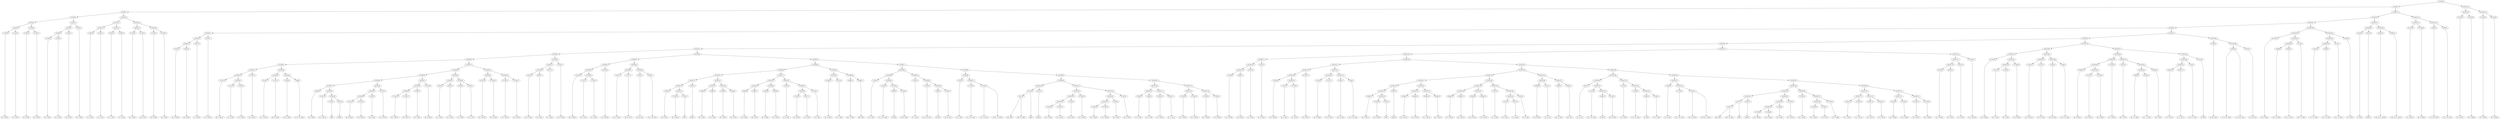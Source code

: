 digraph sample{
"L2740(0)"->"[D  G  B](0)"
"L2740(1)"->"[D  G  B](1)"
"L5538(5)"->"L2740(0)"
"L5538(5)"->"L2740(1)"
"L1539(0)"->"[D  E  B](0)"
"L2740(2)"->"[D  G  B](2)"
"L5538(6)"->"L1539(0)"
"L5538(6)"->"L2740(2)"
"L5538(4)"->"L5538(5)"
"L5538(4)"->"L5538(6)"
"L2740(3)"->"[D  G  B](3)"
"L2740(4)"->"[D  G  B](4)"
"L5538(9)"->"L2740(3)"
"L5538(9)"->"L2740(4)"
"L1539(1)"->"[D  E  B](1)"
"L5538(8)"->"L5538(9)"
"L5538(8)"->"L1539(1)"
"L2740(5)"->"[D  G  B](5)"
"L5538(7)"->"L5538(8)"
"L5538(7)"->"L2740(5)"
"L5538(3)"->"L5538(4)"
"L5538(3)"->"L5538(7)"
"L2855(0)"->"[C  E  G](0)"
"L2855(1)"->"[C  E  G](1)"
"L5538(12)"->"L2855(0)"
"L5538(12)"->"L2855(1)"
"L2855(2)"->"[C  E  G](2)"
"L2855(3)"->"[C  E  G](3)"
"L5538(13)"->"L2855(2)"
"L5538(13)"->"L2855(3)"
"L5538(11)"->"L5538(12)"
"L5538(11)"->"L5538(13)"
"L2740(6)"->"[D  G  B](6)"
"L2740(7)"->"[D  G  B](7)"
"L5538(15)"->"L2740(6)"
"L5538(15)"->"L2740(7)"
"L2740(8)"->"[D  G  B](8)"
"L2740(9)"->"[D  G  B](9)"
"L5538(16)"->"L2740(8)"
"L5538(16)"->"L2740(9)"
"L5538(14)"->"L5538(15)"
"L5538(14)"->"L5538(16)"
"L5538(10)"->"L5538(11)"
"L5538(10)"->"L5538(14)"
"L5538(2)"->"L5538(3)"
"L5538(2)"->"L5538(10)"
"L4153(0)"->"[C  D  Fis](0)"
"L4392(0)"->"[D  A  B](0)"
"L5538(23)"->"L4153(0)"
"L5538(23)"->"L4392(0)"
"L5027(0)"->"[C  A  B](0)"
"L5538(22)"->"L5538(23)"
"L5538(22)"->"L5027(0)"
"L4153(1)"->"[C  D  Fis](1)"
"L5538(21)"->"L5538(22)"
"L5538(21)"->"L4153(1)"
"L2740(10)"->"[D  G  B](10)"
"L-2372(0)"->"[D  G  A](0)"
"L-2249(0)"->"[G  A  B](0)"
"L5538(33)"->"L-2372(0)"
"L5538(33)"->"L-2249(0)"
"L5538(32)"->"L2740(10)"
"L5538(32)"->"L5538(33)"
"L2740(11)"->"[D  G  B](11)"
"L5538(31)"->"L5538(32)"
"L5538(31)"->"L2740(11)"
"L4153(2)"->"[C  D  Fis](2)"
"L-2417(0)"->"[D  Fis  G](0)"
"L5538(35)"->"L4153(2)"
"L5538(35)"->"L-2417(0)"
"L1954(0)"->"[D  Fis  A](0)"
"L498(0)"->"[C  D  Fis  A](0)"
"L5538(36)"->"L1954(0)"
"L5538(36)"->"L498(0)"
"L5538(34)"->"L5538(35)"
"L5538(34)"->"L5538(36)"
"L5538(30)"->"L5538(31)"
"L5538(30)"->"L5538(34)"
"L3496(0)"->"[E  G  B](0)"
"L2740(12)"->"[D  G  B](12)"
"L1262(0)"->"[G](0)"
"L5007(0)"->"[rest](0)"
"L5538(43)"->"L1262(0)"
"L5538(43)"->"L5007(0)"
"L5538(42)"->"L2740(12)"
"L5538(42)"->"L5538(43)"
"L5538(41)"->"L3496(0)"
"L5538(41)"->"L5538(42)"
"L2740(13)"->"[D  G  B](13)"
"L2740(14)"->"[D  G  B](14)"
"L5538(46)"->"L2740(13)"
"L5538(46)"->"L2740(14)"
"L1539(2)"->"[D  E  B](2)"
"L5538(45)"->"L5538(46)"
"L5538(45)"->"L1539(2)"
"L2740(15)"->"[D  G  B](15)"
"L5538(44)"->"L5538(45)"
"L5538(44)"->"L2740(15)"
"L5538(40)"->"L5538(41)"
"L5538(40)"->"L5538(44)"
"L2740(16)"->"[D  G  B](16)"
"L2740(17)"->"[D  G  B](17)"
"L5538(49)"->"L2740(16)"
"L5538(49)"->"L2740(17)"
"L1539(3)"->"[D  E  B](3)"
"L5538(48)"->"L5538(49)"
"L5538(48)"->"L1539(3)"
"L2740(18)"->"[D  G  B](18)"
"L5538(47)"->"L5538(48)"
"L5538(47)"->"L2740(18)"
"L5538(39)"->"L5538(40)"
"L5538(39)"->"L5538(47)"
"L2855(4)"->"[C  E  G](4)"
"L2855(5)"->"[C  E  G](5)"
"L5538(51)"->"L2855(4)"
"L5538(51)"->"L2855(5)"
"L2855(6)"->"[C  E  G](6)"
"L2855(7)"->"[C  E  G](7)"
"L5538(52)"->"L2855(6)"
"L5538(52)"->"L2855(7)"
"L5538(50)"->"L5538(51)"
"L5538(50)"->"L5538(52)"
"L5538(38)"->"L5538(39)"
"L5538(38)"->"L5538(50)"
"L2740(19)"->"[D  G  B](19)"
"L2740(20)"->"[D  G  B](20)"
"L5538(54)"->"L2740(19)"
"L5538(54)"->"L2740(20)"
"L2740(21)"->"[D  G  B](21)"
"L2740(22)"->"[D  G  B](22)"
"L5538(55)"->"L2740(21)"
"L5538(55)"->"L2740(22)"
"L5538(53)"->"L5538(54)"
"L5538(53)"->"L5538(55)"
"L5538(37)"->"L5538(38)"
"L5538(37)"->"L5538(53)"
"L5538(29)"->"L5538(30)"
"L5538(29)"->"L5538(37)"
"L4153(3)"->"[C  D  Fis](3)"
"L4392(1)"->"[D  A  B](1)"
"L5538(58)"->"L4153(3)"
"L5538(58)"->"L4392(1)"
"L5027(1)"->"[C  A  B](1)"
"L5538(57)"->"L5538(58)"
"L5538(57)"->"L5027(1)"
"L4153(4)"->"[C  D  Fis](4)"
"L5538(56)"->"L5538(57)"
"L5538(56)"->"L4153(4)"
"L5538(28)"->"L5538(29)"
"L5538(28)"->"L5538(56)"
"L2740(23)"->"[D  G  B](23)"
"L-2372(1)"->"[D  G  A](1)"
"L-2249(1)"->"[G  A  B](1)"
"L5538(63)"->"L-2372(1)"
"L5538(63)"->"L-2249(1)"
"L5538(62)"->"L2740(23)"
"L5538(62)"->"L5538(63)"
"L2740(24)"->"[D  G  B](24)"
"L5538(61)"->"L5538(62)"
"L5538(61)"->"L2740(24)"
"L4153(5)"->"[C  D  Fis](5)"
"L-2417(1)"->"[D  Fis  G](1)"
"L5538(65)"->"L4153(5)"
"L5538(65)"->"L-2417(1)"
"L1954(1)"->"[D  Fis  A](1)"
"L498(1)"->"[C  D  Fis  A](1)"
"L5538(66)"->"L1954(1)"
"L5538(66)"->"L498(1)"
"L5538(64)"->"L5538(65)"
"L5538(64)"->"L5538(66)"
"L5538(60)"->"L5538(61)"
"L5538(60)"->"L5538(64)"
"L3496(1)"->"[E  G  B](1)"
"L2740(25)"->"[D  G  B](25)"
"L1262(1)"->"[G](1)"
"L5538(73)"->"L2740(25)"
"L5538(73)"->"L1262(1)"
"L5538(72)"->"L3496(1)"
"L5538(72)"->"L5538(73)"
"L5007(1)"->"[rest](1)"
"L5538(71)"->"L5538(72)"
"L5538(71)"->"L5007(1)"
"L3496(2)"->"[E  G  B](2)"
"L3496(3)"->"[E  G  B](3)"
"L5538(75)"->"L3496(2)"
"L5538(75)"->"L3496(3)"
"L3496(4)"->"[E  G  B](4)"
"L3496(5)"->"[E  G  B](5)"
"L5538(76)"->"L3496(4)"
"L5538(76)"->"L3496(5)"
"L5538(74)"->"L5538(75)"
"L5538(74)"->"L5538(76)"
"L5538(70)"->"L5538(71)"
"L5538(70)"->"L5538(74)"
"L3496(6)"->"[E  G  B](6)"
"L3496(7)"->"[E  G  B](7)"
"L5538(79)"->"L3496(6)"
"L5538(79)"->"L3496(7)"
"L3496(8)"->"[E  G  B](8)"
"L3496(9)"->"[E  G  B](9)"
"L5538(80)"->"L3496(8)"
"L5538(80)"->"L3496(9)"
"L5538(78)"->"L5538(79)"
"L5538(78)"->"L5538(80)"
"L2525(0)"->"[C  E  A](0)"
"L5133(0)"->"[E  A  B](0)"
"L5027(2)"->"[C  A  B](2)"
"L5538(83)"->"L5133(0)"
"L5538(83)"->"L5027(2)"
"L2525(1)"->"[C  E  A](1)"
"L5538(82)"->"L5538(83)"
"L5538(82)"->"L2525(1)"
"L5538(81)"->"L2525(0)"
"L5538(81)"->"L5538(82)"
"L5538(77)"->"L5538(78)"
"L5538(77)"->"L5538(81)"
"L5538(69)"->"L5538(70)"
"L5538(69)"->"L5538(77)"
"L3496(10)"->"[E  G  B](10)"
"L4741(0)"->"[E  G  A](0)"
"L5538(85)"->"L3496(10)"
"L5538(85)"->"L4741(0)"
"L4486(0)"->"[Fis  G  B](0)"
"L4360(0)"->"[Dis  E](0)"
"L5538(86)"->"L4486(0)"
"L5538(86)"->"L4360(0)"
"L5538(84)"->"L5538(85)"
"L5538(84)"->"L5538(86)"
"L5538(68)"->"L5538(69)"
"L5538(68)"->"L5538(84)"
"L2525(2)"->"[C  E  A](2)"
"L-2318(0)"->"[C  E  Fis  A](0)"
"L4962(0)"->"[E  B](0)"
"L5164(0)"->"[E  Fis  B](0)"
"L5538(91)"->"L4962(0)"
"L5538(91)"->"L5164(0)"
"L5538(90)"->"L-2318(0)"
"L5538(90)"->"L5538(91)"
"L5538(89)"->"L2525(2)"
"L5538(89)"->"L5538(90)"
"L2525(3)"->"[C  E  A](3)"
"L-2318(1)"->"[C  E  Fis  A](1)"
"L4962(1)"->"[E  B](1)"
"L5164(1)"->"[E  Fis  B](1)"
"L5538(94)"->"L4962(1)"
"L5538(94)"->"L5164(1)"
"L5538(93)"->"L-2318(1)"
"L5538(93)"->"L5538(94)"
"L5538(92)"->"L2525(3)"
"L5538(92)"->"L5538(93)"
"L5538(88)"->"L5538(89)"
"L5538(88)"->"L5538(92)"
"L2525(4)"->"[C  E  A](4)"
"L-2318(2)"->"[C  E  Fis  A](2)"
"L-2344(0)"->"[Cis  E  Ais](0)"
"L-2344(0)"->"[E  Fis  G  Ais](0)"
"L5538(97)"->"L-2318(2)"
"L5538(97)"->"L-2344(0)"
"L5538(96)"->"L2525(4)"
"L5538(96)"->"L5538(97)"
"L5247(0)"->"[Dis  B](0)"
"L5247(0)"->"[Dis  Fis  B](0)"
"L5275(0)"->"L5247(0)"
"L5275(0)"->"[B](0)"
"L5007(2)"->"[rest](2)"
"L5538(100)"->"L5275(0)"
"L5538(100)"->"L5007(2)"
"L2740(26)"->"[D  G  B](26)"
"L2740(27)"->"[D  G  B](27)"
"L5538(104)"->"L2740(26)"
"L5538(104)"->"L2740(27)"
"L1539(4)"->"[D  E  B](4)"
"L5538(103)"->"L5538(104)"
"L5538(103)"->"L1539(4)"
"L2740(28)"->"[D  G  B](28)"
"L5538(102)"->"L5538(103)"
"L5538(102)"->"L2740(28)"
"L2740(29)"->"[D  G  B](29)"
"L2740(30)"->"[D  G  B](30)"
"L5538(107)"->"L2740(29)"
"L5538(107)"->"L2740(30)"
"L1539(5)"->"[D  E  B](5)"
"L5538(106)"->"L5538(107)"
"L5538(106)"->"L1539(5)"
"L2740(31)"->"[D  G  B](31)"
"L5538(105)"->"L5538(106)"
"L5538(105)"->"L2740(31)"
"L5538(101)"->"L5538(102)"
"L5538(101)"->"L5538(105)"
"L5538(99)"->"L5538(100)"
"L5538(99)"->"L5538(101)"
"L2855(8)"->"[C  E  G](8)"
"L2855(9)"->"[C  E  G](9)"
"L5538(110)"->"L2855(8)"
"L5538(110)"->"L2855(9)"
"L2855(10)"->"[C  E  G](10)"
"L2855(11)"->"[C  E  G](11)"
"L5538(111)"->"L2855(10)"
"L5538(111)"->"L2855(11)"
"L5538(109)"->"L5538(110)"
"L5538(109)"->"L5538(111)"
"L2740(32)"->"[D  G  B](32)"
"L2740(33)"->"[D  G  B](33)"
"L5538(113)"->"L2740(32)"
"L5538(113)"->"L2740(33)"
"L2740(34)"->"[D  G  B](34)"
"L2740(35)"->"[D  G  B](35)"
"L5538(114)"->"L2740(34)"
"L5538(114)"->"L2740(35)"
"L5538(112)"->"L5538(113)"
"L5538(112)"->"L5538(114)"
"L5538(108)"->"L5538(109)"
"L5538(108)"->"L5538(112)"
"L5538(98)"->"L5538(99)"
"L5538(98)"->"L5538(108)"
"L5538(95)"->"L5538(96)"
"L5538(95)"->"L5538(98)"
"L5538(87)"->"L5538(88)"
"L5538(87)"->"L5538(95)"
"L5538(67)"->"L5538(68)"
"L5538(67)"->"L5538(87)"
"L5538(59)"->"L5538(60)"
"L5538(59)"->"L5538(67)"
"L5538(27)"->"L5538(28)"
"L5538(27)"->"L5538(59)"
"L4153(6)"->"[C  D  Fis](6)"
"L4392(2)"->"[D  A  B](2)"
"L5538(119)"->"L4153(6)"
"L5538(119)"->"L4392(2)"
"L5027(3)"->"[C  A  B](3)"
"L5538(118)"->"L5538(119)"
"L5538(118)"->"L5027(3)"
"L4153(7)"->"[C  D  Fis](7)"
"L5538(117)"->"L5538(118)"
"L5538(117)"->"L4153(7)"
"L2740(36)"->"[D  G  B](36)"
"L-2372(2)"->"[D  G  A](2)"
"L-2249(2)"->"[G  A  B](2)"
"L5538(124)"->"L-2372(2)"
"L5538(124)"->"L-2249(2)"
"L5538(123)"->"L2740(36)"
"L5538(123)"->"L5538(124)"
"L2740(37)"->"[D  G  B](37)"
"L5538(122)"->"L5538(123)"
"L5538(122)"->"L2740(37)"
"L4153(8)"->"[C  D  Fis](8)"
"L-2417(2)"->"[D  Fis  G](2)"
"L5538(126)"->"L4153(8)"
"L5538(126)"->"L-2417(2)"
"L1954(2)"->"[D  Fis  A](2)"
"L498(2)"->"[C  D  Fis  A](2)"
"L5538(127)"->"L1954(2)"
"L5538(127)"->"L498(2)"
"L5538(125)"->"L5538(126)"
"L5538(125)"->"L5538(127)"
"L5538(121)"->"L5538(122)"
"L5538(121)"->"L5538(125)"
"L3496(11)"->"[E  G  B](11)"
"L2740(38)"->"[D  G  B](38)"
"L1262(2)"->"[G](2)"
"L5538(134)"->"L2740(38)"
"L5538(134)"->"L1262(2)"
"L5538(133)"->"L3496(11)"
"L5538(133)"->"L5538(134)"
"L5007(3)"->"[rest](3)"
"L5538(132)"->"L5538(133)"
"L5538(132)"->"L5007(3)"
"L3496(12)"->"[E  G  B](12)"
"L3496(13)"->"[E  G  B](13)"
"L5538(136)"->"L3496(12)"
"L5538(136)"->"L3496(13)"
"L3496(14)"->"[E  G  B](14)"
"L3496(15)"->"[E  G  B](15)"
"L5538(137)"->"L3496(14)"
"L5538(137)"->"L3496(15)"
"L5538(135)"->"L5538(136)"
"L5538(135)"->"L5538(137)"
"L5538(131)"->"L5538(132)"
"L5538(131)"->"L5538(135)"
"L3496(16)"->"[E  G  B](16)"
"L3496(17)"->"[E  G  B](17)"
"L5538(140)"->"L3496(16)"
"L5538(140)"->"L3496(17)"
"L3496(18)"->"[E  G  B](18)"
"L3496(19)"->"[E  G  B](19)"
"L5538(141)"->"L3496(18)"
"L5538(141)"->"L3496(19)"
"L5538(139)"->"L5538(140)"
"L5538(139)"->"L5538(141)"
"L2525(5)"->"[C  E  A](5)"
"L5133(1)"->"[E  A  B](1)"
"L5027(4)"->"[C  A  B](4)"
"L5538(144)"->"L5133(1)"
"L5538(144)"->"L5027(4)"
"L2525(6)"->"[C  E  A](6)"
"L5538(143)"->"L5538(144)"
"L5538(143)"->"L2525(6)"
"L5538(142)"->"L2525(5)"
"L5538(142)"->"L5538(143)"
"L5538(138)"->"L5538(139)"
"L5538(138)"->"L5538(142)"
"L5538(130)"->"L5538(131)"
"L5538(130)"->"L5538(138)"
"L3496(20)"->"[E  G  B](20)"
"L4741(1)"->"[E  G  A](1)"
"L5538(146)"->"L3496(20)"
"L5538(146)"->"L4741(1)"
"L4486(1)"->"[Fis  G  B](1)"
"L4360(1)"->"[Dis  E](1)"
"L5538(147)"->"L4486(1)"
"L5538(147)"->"L4360(1)"
"L5538(145)"->"L5538(146)"
"L5538(145)"->"L5538(147)"
"L5538(129)"->"L5538(130)"
"L5538(129)"->"L5538(145)"
"L2525(7)"->"[C  E  A](7)"
"L-2318(3)"->"[C  E  Fis  A](3)"
"L4962(2)"->"[E  B](2)"
"L5164(2)"->"[E  Fis  B](2)"
"L5538(152)"->"L4962(2)"
"L5538(152)"->"L5164(2)"
"L5538(151)"->"L-2318(3)"
"L5538(151)"->"L5538(152)"
"L5538(150)"->"L2525(7)"
"L5538(150)"->"L5538(151)"
"L2525(8)"->"[C  E  A](8)"
"L-2318(4)"->"[C  E  Fis  A](4)"
"L4962(3)"->"[E  B](3)"
"L5164(3)"->"[E  Fis  B](3)"
"L5538(155)"->"L4962(3)"
"L5538(155)"->"L5164(3)"
"L5538(154)"->"L-2318(4)"
"L5538(154)"->"L5538(155)"
"L5538(153)"->"L2525(8)"
"L5538(153)"->"L5538(154)"
"L5538(149)"->"L5538(150)"
"L5538(149)"->"L5538(153)"
"L2525(9)"->"[C  E  A](9)"
"L-2318(5)"->"[C  E  Fis  A](5)"
"L-2344(1)"->"[Cis  E  Ais](1)"
"L-2344(1)"->"[E  Fis  G  Ais](1)"
"L5538(158)"->"L-2318(5)"
"L5538(158)"->"L-2344(1)"
"L5538(157)"->"L2525(9)"
"L5538(157)"->"L5538(158)"
"L5247(1)"->"[Dis  B](1)"
"L5247(1)"->"[Dis  Fis  B](1)"
"L5275(1)"->"L5247(1)"
"L5275(1)"->"[B](1)"
"L5007(4)"->"[rest](4)"
"L5538(162)"->"L5275(1)"
"L5538(162)"->"L5007(4)"
"L2740(39)"->"[D  G  B](39)"
"L2740(40)"->"[D  G  B](40)"
"L5538(165)"->"L2740(39)"
"L5538(165)"->"L2740(40)"
"L1539(6)"->"[D  E  B](6)"
"L5538(164)"->"L5538(165)"
"L5538(164)"->"L1539(6)"
"L2740(41)"->"[D  G  B](41)"
"L5538(163)"->"L5538(164)"
"L5538(163)"->"L2740(41)"
"L5538(161)"->"L5538(162)"
"L5538(161)"->"L5538(163)"
"L2740(42)"->"[D  G  B](42)"
"L2740(43)"->"[D  G  B](43)"
"L1539(7)"->"[D  E  B](7)"
"L5538(168)"->"L2740(43)"
"L5538(168)"->"L1539(7)"
"L2740(44)"->"[D  G  B](44)"
"L5538(167)"->"L5538(168)"
"L5538(167)"->"L2740(44)"
"L5538(166)"->"L2740(42)"
"L5538(166)"->"L5538(167)"
"L5538(160)"->"L5538(161)"
"L5538(160)"->"L5538(166)"
"L2855(12)"->"[C  E  G](12)"
"L2855(13)"->"[C  E  G](13)"
"L5538(171)"->"L2855(12)"
"L5538(171)"->"L2855(13)"
"L2855(14)"->"[C  E  G](14)"
"L2855(15)"->"[C  E  G](15)"
"L5538(172)"->"L2855(14)"
"L5538(172)"->"L2855(15)"
"L5538(170)"->"L5538(171)"
"L5538(170)"->"L5538(172)"
"L2740(45)"->"[D  G  B](45)"
"L2740(46)"->"[D  G  B](46)"
"L5538(174)"->"L2740(45)"
"L5538(174)"->"L2740(46)"
"L2740(47)"->"[D  G  B](47)"
"L2740(48)"->"[D  G  B](48)"
"L5538(175)"->"L2740(47)"
"L5538(175)"->"L2740(48)"
"L5538(173)"->"L5538(174)"
"L5538(173)"->"L5538(175)"
"L5538(169)"->"L5538(170)"
"L5538(169)"->"L5538(173)"
"L5538(159)"->"L5538(160)"
"L5538(159)"->"L5538(169)"
"L5538(156)"->"L5538(157)"
"L5538(156)"->"L5538(159)"
"L5538(148)"->"L5538(149)"
"L5538(148)"->"L5538(156)"
"L5538(128)"->"L5538(129)"
"L5538(128)"->"L5538(148)"
"L5538(120)"->"L5538(121)"
"L5538(120)"->"L5538(128)"
"L5538(116)"->"L5538(117)"
"L5538(116)"->"L5538(120)"
"L4153(9)"->"[C  D  Fis](9)"
"L4392(3)"->"[D  A  B](3)"
"L5538(178)"->"L4153(9)"
"L5538(178)"->"L4392(3)"
"L5027(5)"->"[C  A  B](5)"
"L5538(177)"->"L5538(178)"
"L5538(177)"->"L5027(5)"
"L4153(10)"->"[C  D  Fis](10)"
"L5538(176)"->"L5538(177)"
"L5538(176)"->"L4153(10)"
"L5538(115)"->"L5538(116)"
"L5538(115)"->"L5538(176)"
"L5538(26)"->"L5538(27)"
"L5538(26)"->"L5538(115)"
"L2740(49)"->"[D  G  B](49)"
"L-2372(3)"->"[D  G  A](3)"
"L-2249(3)"->"[G  A  B](3)"
"L5538(183)"->"L-2372(3)"
"L5538(183)"->"L-2249(3)"
"L2740(50)"->"[D  G  B](50)"
"L5538(182)"->"L5538(183)"
"L5538(182)"->"L2740(50)"
"L5538(181)"->"L2740(49)"
"L5538(181)"->"L5538(182)"
"L4153(11)"->"[C  D  Fis](11)"
"L-2417(3)"->"[D  Fis  G](3)"
"L5538(185)"->"L4153(11)"
"L5538(185)"->"L-2417(3)"
"L1954(3)"->"[D  Fis  A](3)"
"L498(3)"->"[C  D  Fis  A](3)"
"L5538(186)"->"L1954(3)"
"L5538(186)"->"L498(3)"
"L5538(184)"->"L5538(185)"
"L5538(184)"->"L5538(186)"
"L5538(180)"->"L5538(181)"
"L5538(180)"->"L5538(184)"
"L3496(21)"->"[E  G  B](21)"
"L2740(51)"->"[D  G  B](51)"
"L2740(52)"->"[D  G  B](52)"
"L5538(191)"->"L2740(51)"
"L5538(191)"->"L2740(52)"
"L5538(190)"->"L3496(21)"
"L5538(190)"->"L5538(191)"
"L2740(53)"->"[D  G  B](53)"
"L5538(189)"->"L5538(190)"
"L5538(189)"->"L2740(53)"
"L4357(0)"->"[D  F  G](0)"
"L3885(0)"->"[D  F  G  B](0)"
"L4205(0)"->"[D  F  G  A](0)"
"L5538(194)"->"L3885(0)"
"L5538(194)"->"L4205(0)"
"L4609(0)"->"[D  F  B](0)"
"L5538(193)"->"L5538(194)"
"L5538(193)"->"L4609(0)"
"L5538(192)"->"L4357(0)"
"L5538(192)"->"L5538(193)"
"L5538(188)"->"L5538(189)"
"L5538(188)"->"L5538(192)"
"L2855(16)"->"[C  E  G](16)"
"L2855(17)"->"[C  E  G](17)"
"L5538(197)"->"L2855(16)"
"L5538(197)"->"L2855(17)"
"L331(0)"->"[C  D  E  G](0)"
"L5538(196)"->"L5538(197)"
"L5538(196)"->"L331(0)"
"L3572(0)"->"[C  E](0)"
"L5538(195)"->"L5538(196)"
"L5538(195)"->"L3572(0)"
"L5538(187)"->"L5538(188)"
"L5538(187)"->"L5538(195)"
"L5538(179)"->"L5538(180)"
"L5538(179)"->"L5538(187)"
"L5538(25)"->"L5538(26)"
"L5538(25)"->"L5538(179)"
"L5324(0)"->"[C  Dis  G](0)"
"L4930(0)"->"[C  D  Dis  G](0)"
"L4930(0)"->"[C  D  Dis  G](1)"
"L5324(1)"->"[C  Dis  G](1)"
"L5538(199)"->"L4930(0)"
"L5538(199)"->"L5324(1)"
"L5538(198)"->"L5324(0)"
"L5538(198)"->"L5538(199)"
"L5538(24)"->"L5538(25)"
"L5538(24)"->"L5538(198)"
"L5538(20)"->"L5538(21)"
"L5538(20)"->"L5538(24)"
"L2740(54)"->"[D  G  B](54)"
"L3099(0)"->"[D  G  A  B](0)"
"L3099(1)"->"[D  G  A  B](1)"
"L5538(203)"->"L3099(0)"
"L5538(203)"->"L3099(1)"
"L113(0)"->"[D  E  G  B](0)"
"L5538(202)"->"L5538(203)"
"L5538(202)"->"L113(0)"
"L5538(201)"->"L2740(54)"
"L5538(201)"->"L5538(202)"
"L2047(0)"->"[C  D  G  B](0)"
"L3099(2)"->"[D  G  A  B](2)"
"L5538(206)"->"L2047(0)"
"L5538(206)"->"L3099(2)"
"L113(1)"->"[D  E  G  B](1)"
"L5538(205)"->"L5538(206)"
"L5538(205)"->"L113(1)"
"L2854(0)"->"[C  D  B](0)"
"L5538(204)"->"L5538(205)"
"L5538(204)"->"L2854(0)"
"L5538(200)"->"L5538(201)"
"L5538(200)"->"L5538(204)"
"L5538(19)"->"L5538(20)"
"L5538(19)"->"L5538(200)"
"L4320(0)"->"[G  B](0)"
"L5007(5)"->"[rest](5)"
"L5538(208)"->"L4320(0)"
"L5538(208)"->"L5007(5)"
"L3984(0)"->"[Cis  Dis  G  Ais](0)"
"L3984(1)"->"[Cis  Dis  G  Ais](1)"
"L5538(209)"->"L3984(0)"
"L5538(209)"->"L3984(1)"
"L5538(207)"->"L5538(208)"
"L5538(207)"->"L5538(209)"
"L5538(18)"->"L5538(19)"
"L5538(18)"->"L5538(207)"
"L2740(55)"->"[D  G  B](55)"
"L2740(56)"->"[D  G  B](56)"
"L5538(211)"->"L2740(55)"
"L5538(211)"->"L2740(56)"
"L4461(0)"->"[C  D  Fis  B](0)"
"L498(4)"->"[C  D  Fis  A](4)"
"L5538(212)"->"L4461(0)"
"L5538(212)"->"L498(4)"
"L5538(210)"->"L5538(211)"
"L5538(210)"->"L5538(212)"
"L5538(17)"->"L5538(18)"
"L5538(17)"->"L5538(210)"
"L5538(1)"->"L5538(2)"
"L5538(1)"->"L5538(17)"
"L2740(57)"->"[D  G  B](57)"
"L2740(58)"->"[D  G  B](58)"
"L5538(214)"->"L2740(57)"
"L5538(214)"->"L2740(58)"
"L2740(59)"->"[D  G  B](59)"
"L2740(60)"->"[D  G  B](60)"
"L5538(215)"->"L2740(59)"
"L5538(215)"->"L2740(60)"
"L5538(213)"->"L5538(214)"
"L5538(213)"->"L5538(215)"
"L5538(0)"->"L5538(1)"
"L5538(0)"->"L5538(213)"
{rank = min; "L5538(0)"}
{rank = same; "L5538(1)"; "L5538(213)";}
{rank = same; "L5538(2)"; "L5538(17)"; "L5538(214)"; "L5538(215)";}
{rank = same; "L5538(3)"; "L5538(10)"; "L5538(18)"; "L5538(210)"; "L2740(57)"; "L2740(58)"; "L2740(59)"; "L2740(60)";}
{rank = same; "L5538(4)"; "L5538(7)"; "L5538(11)"; "L5538(14)"; "L5538(19)"; "L5538(207)"; "L5538(211)"; "L5538(212)";}
{rank = same; "L5538(5)"; "L5538(6)"; "L5538(8)"; "L2740(5)"; "L5538(12)"; "L5538(13)"; "L5538(15)"; "L5538(16)"; "L5538(20)"; "L5538(200)"; "L5538(208)"; "L5538(209)"; "L2740(55)"; "L2740(56)"; "L4461(0)"; "L498(4)";}
{rank = same; "L2740(0)"; "L2740(1)"; "L1539(0)"; "L2740(2)"; "L5538(9)"; "L1539(1)"; "L2855(0)"; "L2855(1)"; "L2855(2)"; "L2855(3)"; "L2740(6)"; "L2740(7)"; "L2740(8)"; "L2740(9)"; "L5538(21)"; "L5538(24)"; "L5538(201)"; "L5538(204)"; "L4320(0)"; "L5007(5)"; "L3984(0)"; "L3984(1)";}
{rank = same; "L2740(3)"; "L2740(4)"; "L5538(22)"; "L4153(1)"; "L5538(25)"; "L5538(198)"; "L2740(54)"; "L5538(202)"; "L5538(205)"; "L2854(0)";}
{rank = same; "L5538(23)"; "L5027(0)"; "L5538(26)"; "L5538(179)"; "L5324(0)"; "L5538(199)"; "L5538(203)"; "L113(0)"; "L5538(206)"; "L113(1)";}
{rank = same; "L4153(0)"; "L4392(0)"; "L5538(27)"; "L5538(115)"; "L5538(180)"; "L5538(187)"; "L4930(0)"; "L5324(1)"; "L3099(0)"; "L3099(1)"; "L2047(0)"; "L3099(2)";}
{rank = same; "L5538(28)"; "L5538(59)"; "L5538(116)"; "L5538(176)"; "L5538(181)"; "L5538(184)"; "L5538(188)"; "L5538(195)";}
{rank = same; "L5538(29)"; "L5538(56)"; "L5538(60)"; "L5538(67)"; "L5538(117)"; "L5538(120)"; "L5538(177)"; "L4153(10)"; "L2740(49)"; "L5538(182)"; "L5538(185)"; "L5538(186)"; "L5538(189)"; "L5538(192)"; "L5538(196)"; "L3572(0)";}
{rank = same; "L5538(30)"; "L5538(37)"; "L5538(57)"; "L4153(4)"; "L5538(61)"; "L5538(64)"; "L5538(68)"; "L5538(87)"; "L5538(118)"; "L4153(7)"; "L5538(121)"; "L5538(128)"; "L5538(178)"; "L5027(5)"; "L5538(183)"; "L2740(50)"; "L4153(11)"; "L-2417(3)"; "L1954(3)"; "L498(3)"; "L5538(190)"; "L2740(53)"; "L4357(0)"; "L5538(193)"; "L5538(197)"; "L331(0)";}
{rank = same; "L5538(31)"; "L5538(34)"; "L5538(38)"; "L5538(53)"; "L5538(58)"; "L5027(1)"; "L5538(62)"; "L2740(24)"; "L5538(65)"; "L5538(66)"; "L5538(69)"; "L5538(84)"; "L5538(88)"; "L5538(95)"; "L5538(119)"; "L5027(3)"; "L5538(122)"; "L5538(125)"; "L5538(129)"; "L5538(148)"; "L4153(9)"; "L4392(3)"; "L-2372(3)"; "L-2249(3)"; "L3496(21)"; "L5538(191)"; "L5538(194)"; "L4609(0)"; "L2855(16)"; "L2855(17)";}
{rank = same; "L5538(32)"; "L2740(11)"; "L5538(35)"; "L5538(36)"; "L5538(39)"; "L5538(50)"; "L5538(54)"; "L5538(55)"; "L4153(3)"; "L4392(1)"; "L2740(23)"; "L5538(63)"; "L4153(5)"; "L-2417(1)"; "L1954(1)"; "L498(1)"; "L5538(70)"; "L5538(77)"; "L5538(85)"; "L5538(86)"; "L5538(89)"; "L5538(92)"; "L5538(96)"; "L5538(98)"; "L4153(6)"; "L4392(2)"; "L5538(123)"; "L2740(37)"; "L5538(126)"; "L5538(127)"; "L5538(130)"; "L5538(145)"; "L5538(149)"; "L5538(156)"; "L2740(51)"; "L2740(52)"; "L3885(0)"; "L4205(0)";}
{rank = same; "L2740(10)"; "L5538(33)"; "L4153(2)"; "L-2417(0)"; "L1954(0)"; "L498(0)"; "L5538(40)"; "L5538(47)"; "L5538(51)"; "L5538(52)"; "L2740(19)"; "L2740(20)"; "L2740(21)"; "L2740(22)"; "L-2372(1)"; "L-2249(1)"; "L5538(71)"; "L5538(74)"; "L5538(78)"; "L5538(81)"; "L3496(10)"; "L4741(0)"; "L4486(0)"; "L4360(0)"; "L2525(2)"; "L5538(90)"; "L2525(3)"; "L5538(93)"; "L2525(4)"; "L5538(97)"; "L5538(99)"; "L5538(108)"; "L2740(36)"; "L5538(124)"; "L4153(8)"; "L-2417(2)"; "L1954(2)"; "L498(2)"; "L5538(131)"; "L5538(138)"; "L5538(146)"; "L5538(147)"; "L5538(150)"; "L5538(153)"; "L5538(157)"; "L5538(159)";}
{rank = same; "L-2372(0)"; "L-2249(0)"; "L5538(41)"; "L5538(44)"; "L5538(48)"; "L2740(18)"; "L2855(4)"; "L2855(5)"; "L2855(6)"; "L2855(7)"; "L5538(72)"; "L5007(1)"; "L5538(75)"; "L5538(76)"; "L5538(79)"; "L5538(80)"; "L2525(0)"; "L5538(82)"; "L-2318(0)"; "L5538(91)"; "L-2318(1)"; "L5538(94)"; "L-2318(2)"; "L-2344(0)"; "L5538(100)"; "L5538(101)"; "L5538(109)"; "L5538(112)"; "L-2372(2)"; "L-2249(2)"; "L5538(132)"; "L5538(135)"; "L5538(139)"; "L5538(142)"; "L3496(20)"; "L4741(1)"; "L4486(1)"; "L4360(1)"; "L2525(7)"; "L5538(151)"; "L2525(8)"; "L5538(154)"; "L2525(9)"; "L5538(158)"; "L5538(160)"; "L5538(169)";}
{rank = same; "L3496(0)"; "L5538(42)"; "L5538(45)"; "L2740(15)"; "L5538(49)"; "L1539(3)"; "L3496(1)"; "L5538(73)"; "L3496(2)"; "L3496(3)"; "L3496(4)"; "L3496(5)"; "L3496(6)"; "L3496(7)"; "L3496(8)"; "L3496(9)"; "L5538(83)"; "L2525(1)"; "L4962(0)"; "L5164(0)"; "L4962(1)"; "L5164(1)"; "L5275(0)"; "L5007(2)"; "L5538(102)"; "L5538(105)"; "L5538(110)"; "L5538(111)"; "L5538(113)"; "L5538(114)"; "L5538(133)"; "L5007(3)"; "L5538(136)"; "L5538(137)"; "L5538(140)"; "L5538(141)"; "L2525(5)"; "L5538(143)"; "L-2318(3)"; "L5538(152)"; "L-2318(4)"; "L5538(155)"; "L-2318(5)"; "L-2344(1)"; "L5538(161)"; "L5538(166)"; "L5538(170)"; "L5538(173)";}
{rank = same; "L2740(12)"; "L5538(43)"; "L5538(46)"; "L1539(2)"; "L2740(16)"; "L2740(17)"; "L2740(25)"; "L1262(1)"; "L5133(0)"; "L5027(2)"; "L5247(0)"; "L5538(103)"; "L2740(28)"; "L5538(106)"; "L2740(31)"; "L2855(8)"; "L2855(9)"; "L2855(10)"; "L2855(11)"; "L2740(32)"; "L2740(33)"; "L2740(34)"; "L2740(35)"; "L3496(11)"; "L5538(134)"; "L3496(12)"; "L3496(13)"; "L3496(14)"; "L3496(15)"; "L3496(16)"; "L3496(17)"; "L3496(18)"; "L3496(19)"; "L5538(144)"; "L2525(6)"; "L4962(2)"; "L5164(2)"; "L4962(3)"; "L5164(3)"; "L5538(162)"; "L5538(163)"; "L2740(42)"; "L5538(167)"; "L5538(171)"; "L5538(172)"; "L5538(174)"; "L5538(175)";}
{rank = same; "L1262(0)"; "L5007(0)"; "L2740(13)"; "L2740(14)"; "L5538(104)"; "L1539(4)"; "L5538(107)"; "L1539(5)"; "L2740(38)"; "L1262(2)"; "L5133(1)"; "L5027(4)"; "L5275(1)"; "L5007(4)"; "L5538(164)"; "L2740(41)"; "L5538(168)"; "L2740(44)"; "L2855(12)"; "L2855(13)"; "L2855(14)"; "L2855(15)"; "L2740(45)"; "L2740(46)"; "L2740(47)"; "L2740(48)";}
{rank = same; "L2740(26)"; "L2740(27)"; "L2740(29)"; "L2740(30)"; "L5247(1)"; "L5538(165)"; "L1539(6)"; "L2740(43)"; "L1539(7)";}
{rank = same; "L2740(39)"; "L2740(40)";}
{rank = max; "[B](0)"; "[B](1)"; "[C  A  B](0)"; "[C  A  B](1)"; "[C  A  B](2)"; "[C  A  B](3)"; "[C  A  B](4)"; "[C  A  B](5)"; "[C  D  B](0)"; "[C  D  Dis  G](0)"; "[C  D  Dis  G](1)"; "[C  D  E  G](0)"; "[C  D  Fis  A](0)"; "[C  D  Fis  A](1)"; "[C  D  Fis  A](2)"; "[C  D  Fis  A](3)"; "[C  D  Fis  A](4)"; "[C  D  Fis  B](0)"; "[C  D  Fis](0)"; "[C  D  Fis](1)"; "[C  D  Fis](10)"; "[C  D  Fis](11)"; "[C  D  Fis](2)"; "[C  D  Fis](3)"; "[C  D  Fis](4)"; "[C  D  Fis](5)"; "[C  D  Fis](6)"; "[C  D  Fis](7)"; "[C  D  Fis](8)"; "[C  D  Fis](9)"; "[C  D  G  B](0)"; "[C  Dis  G](0)"; "[C  Dis  G](1)"; "[C  E  A](0)"; "[C  E  A](1)"; "[C  E  A](2)"; "[C  E  A](3)"; "[C  E  A](4)"; "[C  E  A](5)"; "[C  E  A](6)"; "[C  E  A](7)"; "[C  E  A](8)"; "[C  E  A](9)"; "[C  E  Fis  A](0)"; "[C  E  Fis  A](1)"; "[C  E  Fis  A](2)"; "[C  E  Fis  A](3)"; "[C  E  Fis  A](4)"; "[C  E  Fis  A](5)"; "[C  E  G](0)"; "[C  E  G](1)"; "[C  E  G](10)"; "[C  E  G](11)"; "[C  E  G](12)"; "[C  E  G](13)"; "[C  E  G](14)"; "[C  E  G](15)"; "[C  E  G](16)"; "[C  E  G](17)"; "[C  E  G](2)"; "[C  E  G](3)"; "[C  E  G](4)"; "[C  E  G](5)"; "[C  E  G](6)"; "[C  E  G](7)"; "[C  E  G](8)"; "[C  E  G](9)"; "[C  E](0)"; "[Cis  Dis  G  Ais](0)"; "[Cis  Dis  G  Ais](1)"; "[Cis  E  Ais](0)"; "[Cis  E  Ais](1)"; "[D  A  B](0)"; "[D  A  B](1)"; "[D  A  B](2)"; "[D  A  B](3)"; "[D  E  B](0)"; "[D  E  B](1)"; "[D  E  B](2)"; "[D  E  B](3)"; "[D  E  B](4)"; "[D  E  B](5)"; "[D  E  B](6)"; "[D  E  B](7)"; "[D  E  G  B](0)"; "[D  E  G  B](1)"; "[D  F  B](0)"; "[D  F  G  A](0)"; "[D  F  G  B](0)"; "[D  F  G](0)"; "[D  Fis  A](0)"; "[D  Fis  A](1)"; "[D  Fis  A](2)"; "[D  Fis  A](3)"; "[D  Fis  G](0)"; "[D  Fis  G](1)"; "[D  Fis  G](2)"; "[D  Fis  G](3)"; "[D  G  A  B](0)"; "[D  G  A  B](1)"; "[D  G  A  B](2)"; "[D  G  A](0)"; "[D  G  A](1)"; "[D  G  A](2)"; "[D  G  A](3)"; "[D  G  B](0)"; "[D  G  B](1)"; "[D  G  B](10)"; "[D  G  B](11)"; "[D  G  B](12)"; "[D  G  B](13)"; "[D  G  B](14)"; "[D  G  B](15)"; "[D  G  B](16)"; "[D  G  B](17)"; "[D  G  B](18)"; "[D  G  B](19)"; "[D  G  B](2)"; "[D  G  B](20)"; "[D  G  B](21)"; "[D  G  B](22)"; "[D  G  B](23)"; "[D  G  B](24)"; "[D  G  B](25)"; "[D  G  B](26)"; "[D  G  B](27)"; "[D  G  B](28)"; "[D  G  B](29)"; "[D  G  B](3)"; "[D  G  B](30)"; "[D  G  B](31)"; "[D  G  B](32)"; "[D  G  B](33)"; "[D  G  B](34)"; "[D  G  B](35)"; "[D  G  B](36)"; "[D  G  B](37)"; "[D  G  B](38)"; "[D  G  B](39)"; "[D  G  B](4)"; "[D  G  B](40)"; "[D  G  B](41)"; "[D  G  B](42)"; "[D  G  B](43)"; "[D  G  B](44)"; "[D  G  B](45)"; "[D  G  B](46)"; "[D  G  B](47)"; "[D  G  B](48)"; "[D  G  B](49)"; "[D  G  B](5)"; "[D  G  B](50)"; "[D  G  B](51)"; "[D  G  B](52)"; "[D  G  B](53)"; "[D  G  B](54)"; "[D  G  B](55)"; "[D  G  B](56)"; "[D  G  B](57)"; "[D  G  B](58)"; "[D  G  B](59)"; "[D  G  B](6)"; "[D  G  B](60)"; "[D  G  B](7)"; "[D  G  B](8)"; "[D  G  B](9)"; "[Dis  B](0)"; "[Dis  B](1)"; "[Dis  E](0)"; "[Dis  E](1)"; "[Dis  Fis  B](0)"; "[Dis  Fis  B](1)"; "[E  A  B](0)"; "[E  A  B](1)"; "[E  B](0)"; "[E  B](1)"; "[E  B](2)"; "[E  B](3)"; "[E  Fis  B](0)"; "[E  Fis  B](1)"; "[E  Fis  B](2)"; "[E  Fis  B](3)"; "[E  Fis  G  Ais](0)"; "[E  Fis  G  Ais](1)"; "[E  G  A](0)"; "[E  G  A](1)"; "[E  G  B](0)"; "[E  G  B](1)"; "[E  G  B](10)"; "[E  G  B](11)"; "[E  G  B](12)"; "[E  G  B](13)"; "[E  G  B](14)"; "[E  G  B](15)"; "[E  G  B](16)"; "[E  G  B](17)"; "[E  G  B](18)"; "[E  G  B](19)"; "[E  G  B](2)"; "[E  G  B](20)"; "[E  G  B](21)"; "[E  G  B](3)"; "[E  G  B](4)"; "[E  G  B](5)"; "[E  G  B](6)"; "[E  G  B](7)"; "[E  G  B](8)"; "[E  G  B](9)"; "[Fis  G  B](0)"; "[Fis  G  B](1)"; "[G  A  B](0)"; "[G  A  B](1)"; "[G  A  B](2)"; "[G  A  B](3)"; "[G  B](0)"; "[G](0)"; "[G](1)"; "[G](2)"; "[rest](0)"; "[rest](1)"; "[rest](2)"; "[rest](3)"; "[rest](4)"; "[rest](5)";}
}